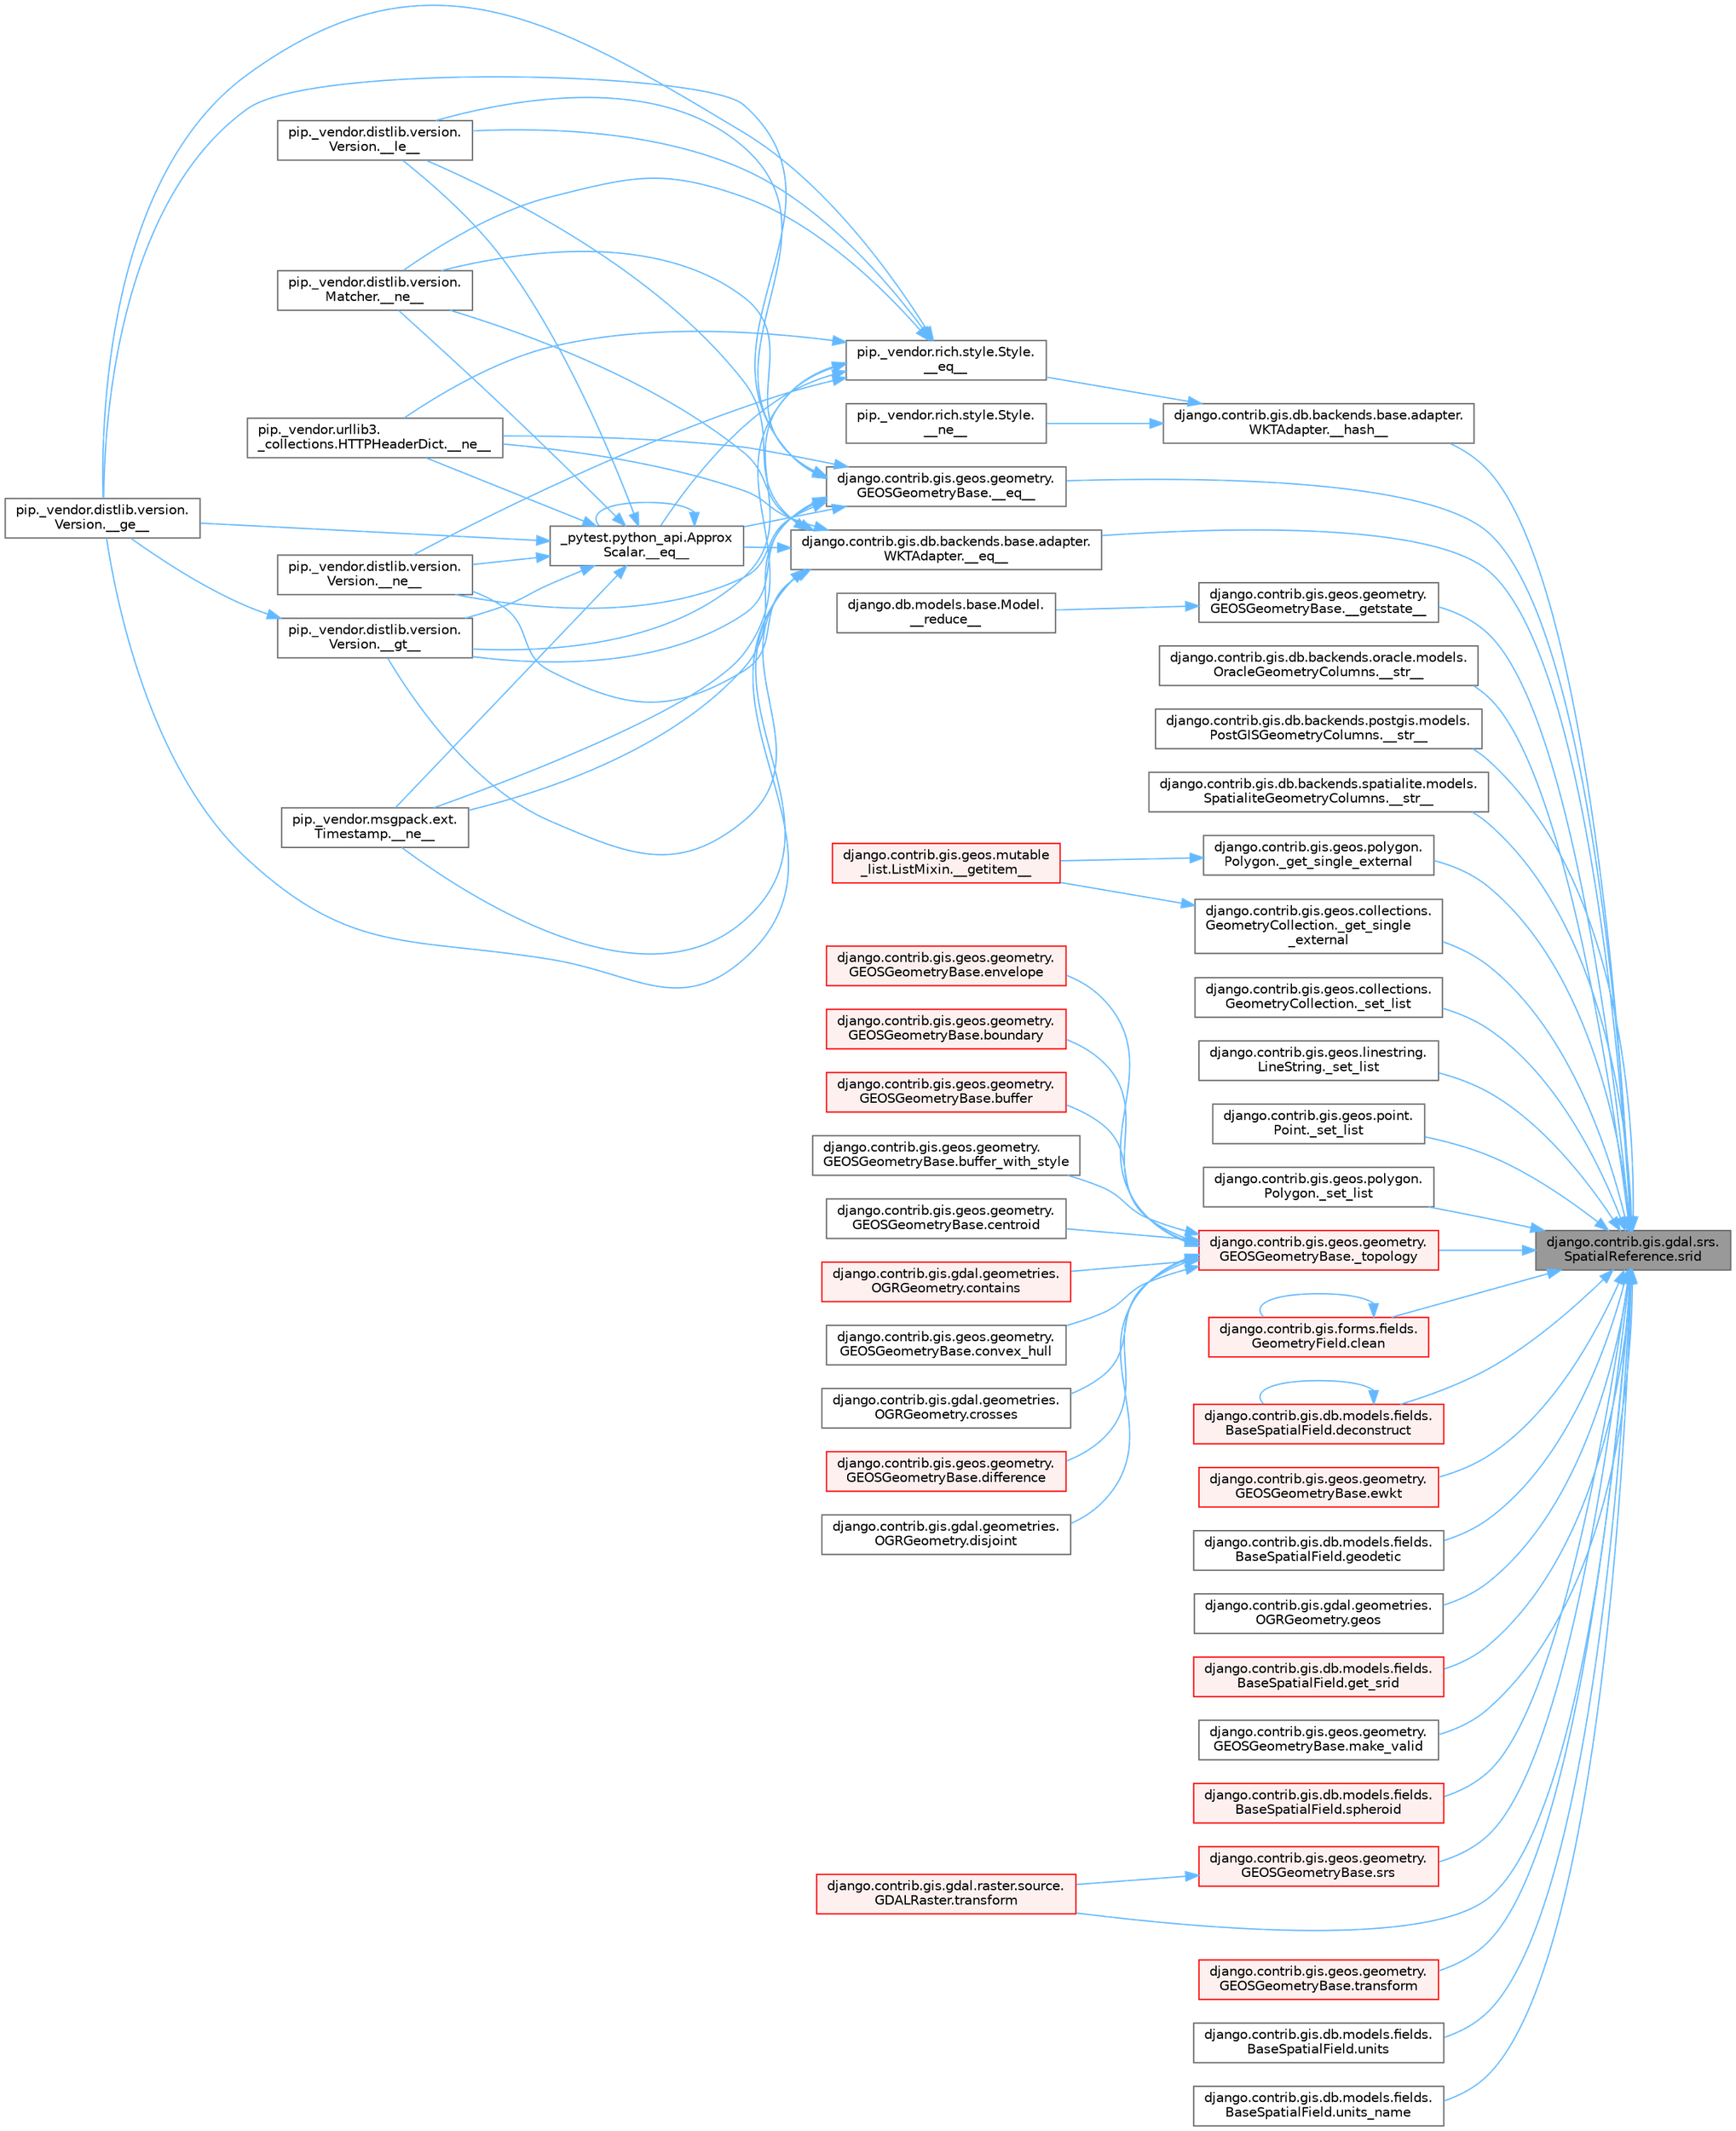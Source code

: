 digraph "django.contrib.gis.gdal.srs.SpatialReference.srid"
{
 // LATEX_PDF_SIZE
  bgcolor="transparent";
  edge [fontname=Helvetica,fontsize=10,labelfontname=Helvetica,labelfontsize=10];
  node [fontname=Helvetica,fontsize=10,shape=box,height=0.2,width=0.4];
  rankdir="RL";
  Node1 [id="Node000001",label="django.contrib.gis.gdal.srs.\lSpatialReference.srid",height=0.2,width=0.4,color="gray40", fillcolor="grey60", style="filled", fontcolor="black",tooltip=" "];
  Node1 -> Node2 [id="edge1_Node000001_Node000002",dir="back",color="steelblue1",style="solid",tooltip=" "];
  Node2 [id="Node000002",label="django.contrib.gis.db.backends.base.adapter.\lWKTAdapter.__eq__",height=0.2,width=0.4,color="grey40", fillcolor="white", style="filled",URL="$classdjango_1_1contrib_1_1gis_1_1db_1_1backends_1_1base_1_1adapter_1_1_w_k_t_adapter.html#a958651e3f4137a4dc91fd851b17e578b",tooltip=" "];
  Node2 -> Node3 [id="edge2_Node000002_Node000003",dir="back",color="steelblue1",style="solid",tooltip=" "];
  Node3 [id="Node000003",label="_pytest.python_api.Approx\lScalar.__eq__",height=0.2,width=0.4,color="grey40", fillcolor="white", style="filled",URL="$class__pytest_1_1python__api_1_1_approx_scalar.html#af4601ee4ca7409927f88c83ebfc3d923",tooltip=" "];
  Node3 -> Node3 [id="edge3_Node000003_Node000003",dir="back",color="steelblue1",style="solid",tooltip=" "];
  Node3 -> Node4 [id="edge4_Node000003_Node000004",dir="back",color="steelblue1",style="solid",tooltip=" "];
  Node4 [id="Node000004",label="pip._vendor.distlib.version.\lVersion.__ge__",height=0.2,width=0.4,color="grey40", fillcolor="white", style="filled",URL="$classpip_1_1__vendor_1_1distlib_1_1version_1_1_version.html#aa6b7b889cebc687ddb5ed9040d01b1ec",tooltip=" "];
  Node3 -> Node5 [id="edge5_Node000003_Node000005",dir="back",color="steelblue1",style="solid",tooltip=" "];
  Node5 [id="Node000005",label="pip._vendor.distlib.version.\lVersion.__gt__",height=0.2,width=0.4,color="grey40", fillcolor="white", style="filled",URL="$classpip_1_1__vendor_1_1distlib_1_1version_1_1_version.html#a51cf0c8da1bb6829173ff6861b10cb5f",tooltip=" "];
  Node5 -> Node4 [id="edge6_Node000005_Node000004",dir="back",color="steelblue1",style="solid",tooltip=" "];
  Node3 -> Node6 [id="edge7_Node000003_Node000006",dir="back",color="steelblue1",style="solid",tooltip=" "];
  Node6 [id="Node000006",label="pip._vendor.distlib.version.\lVersion.__le__",height=0.2,width=0.4,color="grey40", fillcolor="white", style="filled",URL="$classpip_1_1__vendor_1_1distlib_1_1version_1_1_version.html#ae5e2c5d9b76377e286fcf92a382cbb8b",tooltip=" "];
  Node3 -> Node7 [id="edge8_Node000003_Node000007",dir="back",color="steelblue1",style="solid",tooltip=" "];
  Node7 [id="Node000007",label="pip._vendor.distlib.version.\lMatcher.__ne__",height=0.2,width=0.4,color="grey40", fillcolor="white", style="filled",URL="$classpip_1_1__vendor_1_1distlib_1_1version_1_1_matcher.html#a24f8f8a4686bff3018fee5d22f4e02f1",tooltip=" "];
  Node3 -> Node8 [id="edge9_Node000003_Node000008",dir="back",color="steelblue1",style="solid",tooltip=" "];
  Node8 [id="Node000008",label="pip._vendor.distlib.version.\lVersion.__ne__",height=0.2,width=0.4,color="grey40", fillcolor="white", style="filled",URL="$classpip_1_1__vendor_1_1distlib_1_1version_1_1_version.html#aea3cdf6db007318ab1a2e8d144e2a4a1",tooltip=" "];
  Node3 -> Node9 [id="edge10_Node000003_Node000009",dir="back",color="steelblue1",style="solid",tooltip=" "];
  Node9 [id="Node000009",label="pip._vendor.msgpack.ext.\lTimestamp.__ne__",height=0.2,width=0.4,color="grey40", fillcolor="white", style="filled",URL="$classpip_1_1__vendor_1_1msgpack_1_1ext_1_1_timestamp.html#ac38b8cada8075f7a1133b06bc99b2317",tooltip=" "];
  Node3 -> Node10 [id="edge11_Node000003_Node000010",dir="back",color="steelblue1",style="solid",tooltip=" "];
  Node10 [id="Node000010",label="pip._vendor.urllib3.\l_collections.HTTPHeaderDict.__ne__",height=0.2,width=0.4,color="grey40", fillcolor="white", style="filled",URL="$classpip_1_1__vendor_1_1urllib3_1_1__collections_1_1_h_t_t_p_header_dict.html#aa7766a9499d33160a1258e140e35a806",tooltip=" "];
  Node2 -> Node4 [id="edge12_Node000002_Node000004",dir="back",color="steelblue1",style="solid",tooltip=" "];
  Node2 -> Node5 [id="edge13_Node000002_Node000005",dir="back",color="steelblue1",style="solid",tooltip=" "];
  Node2 -> Node6 [id="edge14_Node000002_Node000006",dir="back",color="steelblue1",style="solid",tooltip=" "];
  Node2 -> Node7 [id="edge15_Node000002_Node000007",dir="back",color="steelblue1",style="solid",tooltip=" "];
  Node2 -> Node8 [id="edge16_Node000002_Node000008",dir="back",color="steelblue1",style="solid",tooltip=" "];
  Node2 -> Node9 [id="edge17_Node000002_Node000009",dir="back",color="steelblue1",style="solid",tooltip=" "];
  Node2 -> Node10 [id="edge18_Node000002_Node000010",dir="back",color="steelblue1",style="solid",tooltip=" "];
  Node1 -> Node11 [id="edge19_Node000001_Node000011",dir="back",color="steelblue1",style="solid",tooltip=" "];
  Node11 [id="Node000011",label="django.contrib.gis.geos.geometry.\lGEOSGeometryBase.__eq__",height=0.2,width=0.4,color="grey40", fillcolor="white", style="filled",URL="$classdjango_1_1contrib_1_1gis_1_1geos_1_1geometry_1_1_g_e_o_s_geometry_base.html#a222884fc53cb081eec63e4ef6bfb60db",tooltip=" "];
  Node11 -> Node3 [id="edge20_Node000011_Node000003",dir="back",color="steelblue1",style="solid",tooltip=" "];
  Node11 -> Node4 [id="edge21_Node000011_Node000004",dir="back",color="steelblue1",style="solid",tooltip=" "];
  Node11 -> Node5 [id="edge22_Node000011_Node000005",dir="back",color="steelblue1",style="solid",tooltip=" "];
  Node11 -> Node6 [id="edge23_Node000011_Node000006",dir="back",color="steelblue1",style="solid",tooltip=" "];
  Node11 -> Node7 [id="edge24_Node000011_Node000007",dir="back",color="steelblue1",style="solid",tooltip=" "];
  Node11 -> Node8 [id="edge25_Node000011_Node000008",dir="back",color="steelblue1",style="solid",tooltip=" "];
  Node11 -> Node9 [id="edge26_Node000011_Node000009",dir="back",color="steelblue1",style="solid",tooltip=" "];
  Node11 -> Node10 [id="edge27_Node000011_Node000010",dir="back",color="steelblue1",style="solid",tooltip=" "];
  Node1 -> Node12 [id="edge28_Node000001_Node000012",dir="back",color="steelblue1",style="solid",tooltip=" "];
  Node12 [id="Node000012",label="django.contrib.gis.geos.geometry.\lGEOSGeometryBase.__getstate__",height=0.2,width=0.4,color="grey40", fillcolor="white", style="filled",URL="$classdjango_1_1contrib_1_1gis_1_1geos_1_1geometry_1_1_g_e_o_s_geometry_base.html#a508ee240e4bb1fe73a85de67c515fcbf",tooltip=" "];
  Node12 -> Node13 [id="edge29_Node000012_Node000013",dir="back",color="steelblue1",style="solid",tooltip=" "];
  Node13 [id="Node000013",label="django.db.models.base.Model.\l__reduce__",height=0.2,width=0.4,color="grey40", fillcolor="white", style="filled",URL="$classdjango_1_1db_1_1models_1_1base_1_1_model.html#a3a79ef9c3e5da2fa6380eb9f57a24f23",tooltip=" "];
  Node1 -> Node14 [id="edge30_Node000001_Node000014",dir="back",color="steelblue1",style="solid",tooltip=" "];
  Node14 [id="Node000014",label="django.contrib.gis.db.backends.base.adapter.\lWKTAdapter.__hash__",height=0.2,width=0.4,color="grey40", fillcolor="white", style="filled",URL="$classdjango_1_1contrib_1_1gis_1_1db_1_1backends_1_1base_1_1adapter_1_1_w_k_t_adapter.html#ac018ce767fcf35508ada5b7bc8b69173",tooltip=" "];
  Node14 -> Node15 [id="edge31_Node000014_Node000015",dir="back",color="steelblue1",style="solid",tooltip=" "];
  Node15 [id="Node000015",label="pip._vendor.rich.style.Style.\l__eq__",height=0.2,width=0.4,color="grey40", fillcolor="white", style="filled",URL="$classpip_1_1__vendor_1_1rich_1_1style_1_1_style.html#aa1040cd22d3171dc8ac3f0ce31653284",tooltip=" "];
  Node15 -> Node3 [id="edge32_Node000015_Node000003",dir="back",color="steelblue1",style="solid",tooltip=" "];
  Node15 -> Node4 [id="edge33_Node000015_Node000004",dir="back",color="steelblue1",style="solid",tooltip=" "];
  Node15 -> Node5 [id="edge34_Node000015_Node000005",dir="back",color="steelblue1",style="solid",tooltip=" "];
  Node15 -> Node6 [id="edge35_Node000015_Node000006",dir="back",color="steelblue1",style="solid",tooltip=" "];
  Node15 -> Node7 [id="edge36_Node000015_Node000007",dir="back",color="steelblue1",style="solid",tooltip=" "];
  Node15 -> Node8 [id="edge37_Node000015_Node000008",dir="back",color="steelblue1",style="solid",tooltip=" "];
  Node15 -> Node9 [id="edge38_Node000015_Node000009",dir="back",color="steelblue1",style="solid",tooltip=" "];
  Node15 -> Node10 [id="edge39_Node000015_Node000010",dir="back",color="steelblue1",style="solid",tooltip=" "];
  Node14 -> Node16 [id="edge40_Node000014_Node000016",dir="back",color="steelblue1",style="solid",tooltip=" "];
  Node16 [id="Node000016",label="pip._vendor.rich.style.Style.\l__ne__",height=0.2,width=0.4,color="grey40", fillcolor="white", style="filled",URL="$classpip_1_1__vendor_1_1rich_1_1style_1_1_style.html#a97595d869459e2d619505c87c0b9fe81",tooltip=" "];
  Node1 -> Node17 [id="edge41_Node000001_Node000017",dir="back",color="steelblue1",style="solid",tooltip=" "];
  Node17 [id="Node000017",label="django.contrib.gis.db.backends.oracle.models.\lOracleGeometryColumns.__str__",height=0.2,width=0.4,color="grey40", fillcolor="white", style="filled",URL="$classdjango_1_1contrib_1_1gis_1_1db_1_1backends_1_1oracle_1_1models_1_1_oracle_geometry_columns.html#af5aae2c898a35c525ec8908bec7fb663",tooltip=" "];
  Node1 -> Node18 [id="edge42_Node000001_Node000018",dir="back",color="steelblue1",style="solid",tooltip=" "];
  Node18 [id="Node000018",label="django.contrib.gis.db.backends.postgis.models.\lPostGISGeometryColumns.__str__",height=0.2,width=0.4,color="grey40", fillcolor="white", style="filled",URL="$classdjango_1_1contrib_1_1gis_1_1db_1_1backends_1_1postgis_1_1models_1_1_post_g_i_s_geometry_columns.html#a2cd2f362c086d30abce3f454e4f88113",tooltip=" "];
  Node1 -> Node19 [id="edge43_Node000001_Node000019",dir="back",color="steelblue1",style="solid",tooltip=" "];
  Node19 [id="Node000019",label="django.contrib.gis.db.backends.spatialite.models.\lSpatialiteGeometryColumns.__str__",height=0.2,width=0.4,color="grey40", fillcolor="white", style="filled",URL="$classdjango_1_1contrib_1_1gis_1_1db_1_1backends_1_1spatialite_1_1models_1_1_spatialite_geometry_columns.html#af36d91a5b4863762ac4666865a70888e",tooltip=" "];
  Node1 -> Node20 [id="edge44_Node000001_Node000020",dir="back",color="steelblue1",style="solid",tooltip=" "];
  Node20 [id="Node000020",label="django.contrib.gis.geos.collections.\lGeometryCollection._get_single\l_external",height=0.2,width=0.4,color="grey40", fillcolor="white", style="filled",URL="$classdjango_1_1contrib_1_1gis_1_1geos_1_1collections_1_1_geometry_collection.html#ae33828ceeda65fd351a639423b323770",tooltip=" "];
  Node20 -> Node21 [id="edge45_Node000020_Node000021",dir="back",color="steelblue1",style="solid",tooltip=" "];
  Node21 [id="Node000021",label="django.contrib.gis.geos.mutable\l_list.ListMixin.__getitem__",height=0.2,width=0.4,color="red", fillcolor="#FFF0F0", style="filled",URL="$classdjango_1_1contrib_1_1gis_1_1geos_1_1mutable__list_1_1_list_mixin.html#aa11905c503bdc6e58d436e164ad45950",tooltip=" "];
  Node1 -> Node3187 [id="edge46_Node000001_Node003187",dir="back",color="steelblue1",style="solid",tooltip=" "];
  Node3187 [id="Node003187",label="django.contrib.gis.geos.polygon.\lPolygon._get_single_external",height=0.2,width=0.4,color="grey40", fillcolor="white", style="filled",URL="$classdjango_1_1contrib_1_1gis_1_1geos_1_1polygon_1_1_polygon.html#a797e60972e5bd45c03cce22f36735a56",tooltip=" "];
  Node3187 -> Node21 [id="edge47_Node003187_Node000021",dir="back",color="steelblue1",style="solid",tooltip=" "];
  Node1 -> Node3188 [id="edge48_Node000001_Node003188",dir="back",color="steelblue1",style="solid",tooltip=" "];
  Node3188 [id="Node003188",label="django.contrib.gis.geos.collections.\lGeometryCollection._set_list",height=0.2,width=0.4,color="grey40", fillcolor="white", style="filled",URL="$classdjango_1_1contrib_1_1gis_1_1geos_1_1collections_1_1_geometry_collection.html#a71225f338b8e3bc5bfbd8de3f1a8d4e3",tooltip=" "];
  Node1 -> Node3189 [id="edge49_Node000001_Node003189",dir="back",color="steelblue1",style="solid",tooltip=" "];
  Node3189 [id="Node003189",label="django.contrib.gis.geos.linestring.\lLineString._set_list",height=0.2,width=0.4,color="grey40", fillcolor="white", style="filled",URL="$classdjango_1_1contrib_1_1gis_1_1geos_1_1linestring_1_1_line_string.html#a934f3d08056b9017aed94fd173d99b5f",tooltip=" "];
  Node1 -> Node3190 [id="edge50_Node000001_Node003190",dir="back",color="steelblue1",style="solid",tooltip=" "];
  Node3190 [id="Node003190",label="django.contrib.gis.geos.point.\lPoint._set_list",height=0.2,width=0.4,color="grey40", fillcolor="white", style="filled",URL="$classdjango_1_1contrib_1_1gis_1_1geos_1_1point_1_1_point.html#a1c24b699613373bc83953c9c53127acb",tooltip=" "];
  Node1 -> Node3191 [id="edge51_Node000001_Node003191",dir="back",color="steelblue1",style="solid",tooltip=" "];
  Node3191 [id="Node003191",label="django.contrib.gis.geos.polygon.\lPolygon._set_list",height=0.2,width=0.4,color="grey40", fillcolor="white", style="filled",URL="$classdjango_1_1contrib_1_1gis_1_1geos_1_1polygon_1_1_polygon.html#a31fd9744f073cc097c9f5f455541e2ac",tooltip=" "];
  Node1 -> Node3192 [id="edge52_Node000001_Node003192",dir="back",color="steelblue1",style="solid",tooltip=" "];
  Node3192 [id="Node003192",label="django.contrib.gis.geos.geometry.\lGEOSGeometryBase._topology",height=0.2,width=0.4,color="red", fillcolor="#FFF0F0", style="filled",URL="$classdjango_1_1contrib_1_1gis_1_1geos_1_1geometry_1_1_g_e_o_s_geometry_base.html#a57f10e6abc75e8c1a9b857a57c4cca2e",tooltip=" "];
  Node3192 -> Node3193 [id="edge53_Node003192_Node003193",dir="back",color="steelblue1",style="solid",tooltip=" "];
  Node3193 [id="Node003193",label="django.contrib.gis.geos.geometry.\lGEOSGeometryBase.boundary",height=0.2,width=0.4,color="red", fillcolor="#FFF0F0", style="filled",URL="$classdjango_1_1contrib_1_1gis_1_1geos_1_1geometry_1_1_g_e_o_s_geometry_base.html#afc15d96ca968dc323d92be86d20c0fee",tooltip=" "];
  Node3192 -> Node3194 [id="edge54_Node003192_Node003194",dir="back",color="steelblue1",style="solid",tooltip=" "];
  Node3194 [id="Node003194",label="django.contrib.gis.geos.geometry.\lGEOSGeometryBase.buffer",height=0.2,width=0.4,color="red", fillcolor="#FFF0F0", style="filled",URL="$classdjango_1_1contrib_1_1gis_1_1geos_1_1geometry_1_1_g_e_o_s_geometry_base.html#a42422422c1d89880282b209dacbdf53e",tooltip=" "];
  Node3192 -> Node3197 [id="edge55_Node003192_Node003197",dir="back",color="steelblue1",style="solid",tooltip=" "];
  Node3197 [id="Node003197",label="django.contrib.gis.geos.geometry.\lGEOSGeometryBase.buffer_with_style",height=0.2,width=0.4,color="grey40", fillcolor="white", style="filled",URL="$classdjango_1_1contrib_1_1gis_1_1geos_1_1geometry_1_1_g_e_o_s_geometry_base.html#a814a744a27740565bd9f994205711fcb",tooltip=" "];
  Node3192 -> Node3198 [id="edge56_Node003192_Node003198",dir="back",color="steelblue1",style="solid",tooltip=" "];
  Node3198 [id="Node003198",label="django.contrib.gis.geos.geometry.\lGEOSGeometryBase.centroid",height=0.2,width=0.4,color="grey40", fillcolor="white", style="filled",URL="$classdjango_1_1contrib_1_1gis_1_1geos_1_1geometry_1_1_g_e_o_s_geometry_base.html#aaf04def50915d2171df1471b89894e87",tooltip=" "];
  Node3192 -> Node3199 [id="edge57_Node003192_Node003199",dir="back",color="steelblue1",style="solid",tooltip=" "];
  Node3199 [id="Node003199",label="django.contrib.gis.gdal.geometries.\lOGRGeometry.contains",height=0.2,width=0.4,color="red", fillcolor="#FFF0F0", style="filled",URL="$classdjango_1_1contrib_1_1gis_1_1gdal_1_1geometries_1_1_o_g_r_geometry.html#ac4763e72bc3be798ebe272edf5a2111b",tooltip=" "];
  Node3192 -> Node3200 [id="edge58_Node003192_Node003200",dir="back",color="steelblue1",style="solid",tooltip=" "];
  Node3200 [id="Node003200",label="django.contrib.gis.geos.geometry.\lGEOSGeometryBase.convex_hull",height=0.2,width=0.4,color="grey40", fillcolor="white", style="filled",URL="$classdjango_1_1contrib_1_1gis_1_1geos_1_1geometry_1_1_g_e_o_s_geometry_base.html#accae510d3989770d7b71e2fbbfb4fcab",tooltip=" "];
  Node3192 -> Node3201 [id="edge59_Node003192_Node003201",dir="back",color="steelblue1",style="solid",tooltip=" "];
  Node3201 [id="Node003201",label="django.contrib.gis.gdal.geometries.\lOGRGeometry.crosses",height=0.2,width=0.4,color="grey40", fillcolor="white", style="filled",URL="$classdjango_1_1contrib_1_1gis_1_1gdal_1_1geometries_1_1_o_g_r_geometry.html#ac092a2ee06ad06acc4fd514d38281af0",tooltip=" "];
  Node3192 -> Node3202 [id="edge60_Node003192_Node003202",dir="back",color="steelblue1",style="solid",tooltip=" "];
  Node3202 [id="Node003202",label="django.contrib.gis.geos.geometry.\lGEOSGeometryBase.difference",height=0.2,width=0.4,color="red", fillcolor="#FFF0F0", style="filled",URL="$classdjango_1_1contrib_1_1gis_1_1geos_1_1geometry_1_1_g_e_o_s_geometry_base.html#aada481ec4a6a1f1ebe5777bcc5915784",tooltip=" "];
  Node3192 -> Node3205 [id="edge61_Node003192_Node003205",dir="back",color="steelblue1",style="solid",tooltip=" "];
  Node3205 [id="Node003205",label="django.contrib.gis.gdal.geometries.\lOGRGeometry.disjoint",height=0.2,width=0.4,color="grey40", fillcolor="white", style="filled",URL="$classdjango_1_1contrib_1_1gis_1_1gdal_1_1geometries_1_1_o_g_r_geometry.html#a285d470337dd8af6463fada2b21ed31f",tooltip=" "];
  Node3192 -> Node3206 [id="edge62_Node003192_Node003206",dir="back",color="steelblue1",style="solid",tooltip=" "];
  Node3206 [id="Node003206",label="django.contrib.gis.geos.geometry.\lGEOSGeometryBase.envelope",height=0.2,width=0.4,color="red", fillcolor="#FFF0F0", style="filled",URL="$classdjango_1_1contrib_1_1gis_1_1geos_1_1geometry_1_1_g_e_o_s_geometry_base.html#a5857e9c7c0580d266ea9838a2b5f0473",tooltip=" "];
  Node1 -> Node3230 [id="edge63_Node000001_Node003230",dir="back",color="steelblue1",style="solid",tooltip=" "];
  Node3230 [id="Node003230",label="django.contrib.gis.forms.fields.\lGeometryField.clean",height=0.2,width=0.4,color="red", fillcolor="#FFF0F0", style="filled",URL="$classdjango_1_1contrib_1_1gis_1_1forms_1_1fields_1_1_geometry_field.html#a63084801f88f56d55aed024be093f164",tooltip=" "];
  Node3230 -> Node3230 [id="edge64_Node003230_Node003230",dir="back",color="steelblue1",style="solid",tooltip=" "];
  Node1 -> Node3231 [id="edge65_Node000001_Node003231",dir="back",color="steelblue1",style="solid",tooltip=" "];
  Node3231 [id="Node003231",label="django.contrib.gis.db.models.fields.\lBaseSpatialField.deconstruct",height=0.2,width=0.4,color="red", fillcolor="#FFF0F0", style="filled",URL="$classdjango_1_1contrib_1_1gis_1_1db_1_1models_1_1fields_1_1_base_spatial_field.html#a058928b48dd79c1c550fe385a9b7d299",tooltip=" "];
  Node3231 -> Node3231 [id="edge66_Node003231_Node003231",dir="back",color="steelblue1",style="solid",tooltip=" "];
  Node1 -> Node3232 [id="edge67_Node000001_Node003232",dir="back",color="steelblue1",style="solid",tooltip=" "];
  Node3232 [id="Node003232",label="django.contrib.gis.geos.geometry.\lGEOSGeometryBase.ewkt",height=0.2,width=0.4,color="red", fillcolor="#FFF0F0", style="filled",URL="$classdjango_1_1contrib_1_1gis_1_1geos_1_1geometry_1_1_g_e_o_s_geometry_base.html#a19334c6bf00a270cbae460f5d288c440",tooltip=" "];
  Node1 -> Node3234 [id="edge68_Node000001_Node003234",dir="back",color="steelblue1",style="solid",tooltip=" "];
  Node3234 [id="Node003234",label="django.contrib.gis.db.models.fields.\lBaseSpatialField.geodetic",height=0.2,width=0.4,color="grey40", fillcolor="white", style="filled",URL="$classdjango_1_1contrib_1_1gis_1_1db_1_1models_1_1fields_1_1_base_spatial_field.html#adcb887746c737fee8abd83403d866f4f",tooltip=" "];
  Node1 -> Node3235 [id="edge69_Node000001_Node003235",dir="back",color="steelblue1",style="solid",tooltip=" "];
  Node3235 [id="Node003235",label="django.contrib.gis.gdal.geometries.\lOGRGeometry.geos",height=0.2,width=0.4,color="grey40", fillcolor="white", style="filled",URL="$classdjango_1_1contrib_1_1gis_1_1gdal_1_1geometries_1_1_o_g_r_geometry.html#aab7929a41203ad04ff57c8ba84b469ba",tooltip=" "];
  Node1 -> Node3236 [id="edge70_Node000001_Node003236",dir="back",color="steelblue1",style="solid",tooltip=" "];
  Node3236 [id="Node003236",label="django.contrib.gis.db.models.fields.\lBaseSpatialField.get_srid",height=0.2,width=0.4,color="red", fillcolor="#FFF0F0", style="filled",URL="$classdjango_1_1contrib_1_1gis_1_1db_1_1models_1_1fields_1_1_base_spatial_field.html#a4ebc1ea3fd5301347699aafd59c1b38d",tooltip=" "];
  Node1 -> Node3238 [id="edge71_Node000001_Node003238",dir="back",color="steelblue1",style="solid",tooltip=" "];
  Node3238 [id="Node003238",label="django.contrib.gis.geos.geometry.\lGEOSGeometryBase.make_valid",height=0.2,width=0.4,color="grey40", fillcolor="white", style="filled",URL="$classdjango_1_1contrib_1_1gis_1_1geos_1_1geometry_1_1_g_e_o_s_geometry_base.html#a9e2f42bdab520b1c292d88a03888b7c3",tooltip=" "];
  Node1 -> Node3239 [id="edge72_Node000001_Node003239",dir="back",color="steelblue1",style="solid",tooltip=" "];
  Node3239 [id="Node003239",label="django.contrib.gis.db.models.fields.\lBaseSpatialField.spheroid",height=0.2,width=0.4,color="red", fillcolor="#FFF0F0", style="filled",URL="$classdjango_1_1contrib_1_1gis_1_1db_1_1models_1_1fields_1_1_base_spatial_field.html#a9f21765f846fa72a69f8dace1437e683",tooltip=" "];
  Node1 -> Node3242 [id="edge73_Node000001_Node003242",dir="back",color="steelblue1",style="solid",tooltip=" "];
  Node3242 [id="Node003242",label="django.contrib.gis.geos.geometry.\lGEOSGeometryBase.srs",height=0.2,width=0.4,color="red", fillcolor="#FFF0F0", style="filled",URL="$classdjango_1_1contrib_1_1gis_1_1geos_1_1geometry_1_1_g_e_o_s_geometry_base.html#aa433953a244f84e09ce9775e6348c9ea",tooltip=" "];
  Node3242 -> Node696 [id="edge74_Node003242_Node000696",dir="back",color="steelblue1",style="solid",tooltip=" "];
  Node696 [id="Node000696",label="django.contrib.gis.gdal.raster.source.\lGDALRaster.transform",height=0.2,width=0.4,color="red", fillcolor="#FFF0F0", style="filled",URL="$classdjango_1_1contrib_1_1gis_1_1gdal_1_1raster_1_1source_1_1_g_d_a_l_raster.html#ac5283a9f9f3834181470dffd8dcddbd0",tooltip=" "];
  Node1 -> Node696 [id="edge75_Node000001_Node000696",dir="back",color="steelblue1",style="solid",tooltip=" "];
  Node1 -> Node697 [id="edge76_Node000001_Node000697",dir="back",color="steelblue1",style="solid",tooltip=" "];
  Node697 [id="Node000697",label="django.contrib.gis.geos.geometry.\lGEOSGeometryBase.transform",height=0.2,width=0.4,color="red", fillcolor="#FFF0F0", style="filled",URL="$classdjango_1_1contrib_1_1gis_1_1geos_1_1geometry_1_1_g_e_o_s_geometry_base.html#aeaa8ab6c866c4423240e0e096ffa8975",tooltip=" "];
  Node1 -> Node3269 [id="edge77_Node000001_Node003269",dir="back",color="steelblue1",style="solid",tooltip=" "];
  Node3269 [id="Node003269",label="django.contrib.gis.db.models.fields.\lBaseSpatialField.units",height=0.2,width=0.4,color="grey40", fillcolor="white", style="filled",URL="$classdjango_1_1contrib_1_1gis_1_1db_1_1models_1_1fields_1_1_base_spatial_field.html#af61b9c8bbcd709bf64736fa1af483ff3",tooltip=" "];
  Node1 -> Node3270 [id="edge78_Node000001_Node003270",dir="back",color="steelblue1",style="solid",tooltip=" "];
  Node3270 [id="Node003270",label="django.contrib.gis.db.models.fields.\lBaseSpatialField.units_name",height=0.2,width=0.4,color="grey40", fillcolor="white", style="filled",URL="$classdjango_1_1contrib_1_1gis_1_1db_1_1models_1_1fields_1_1_base_spatial_field.html#ac62d56d79e6b5cb82c09ae16c2ad2cf6",tooltip=" "];
}
